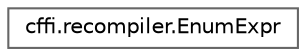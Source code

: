 digraph "Graphical Class Hierarchy"
{
 // LATEX_PDF_SIZE
  bgcolor="transparent";
  edge [fontname=Helvetica,fontsize=10,labelfontname=Helvetica,labelfontsize=10];
  node [fontname=Helvetica,fontsize=10,shape=box,height=0.2,width=0.4];
  rankdir="LR";
  Node0 [id="Node000000",label="cffi.recompiler.EnumExpr",height=0.2,width=0.4,color="grey40", fillcolor="white", style="filled",URL="$classcffi_1_1recompiler_1_1_enum_expr.html",tooltip=" "];
}
